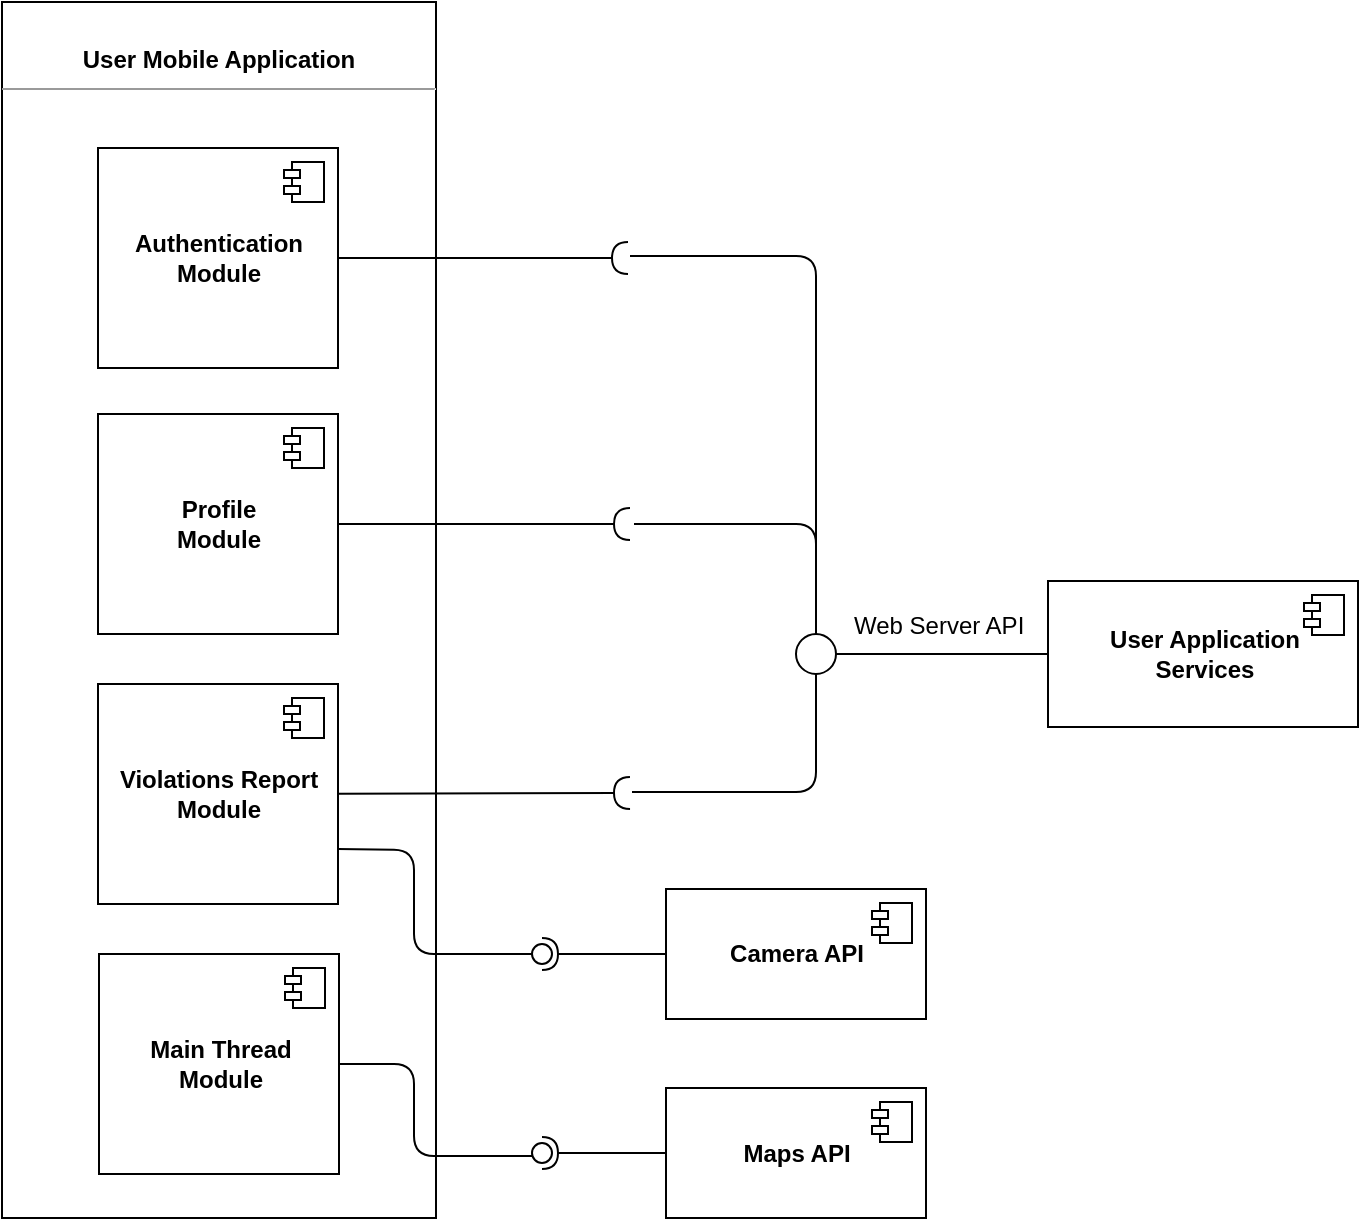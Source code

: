 <mxfile version="12.3.2" type="device" pages="1"><diagram id="V_Z0j45es7W_eDkyF3mq" name="Page-1"><mxGraphModel dx="1408" dy="808" grid="0" gridSize="10" guides="1" tooltips="1" connect="1" arrows="1" fold="1" page="1" pageScale="1" pageWidth="827" pageHeight="1169" math="0" shadow="0"><root><mxCell id="0"/><mxCell id="1" parent="0"/><mxCell id="rL7GKfRHslyZWVEl4GQ7-12" value="&lt;p style=&quot;margin: 0px ; margin-top: 4px ; text-align: center&quot;&gt;&lt;b&gt;&lt;br&gt;&lt;/b&gt;&lt;/p&gt;&lt;p style=&quot;margin: 0px ; margin-top: 4px ; text-align: center&quot;&gt;&lt;b&gt;User Mobile Application&lt;/b&gt;&lt;br&gt;&lt;/p&gt;&lt;hr size=&quot;1&quot;&gt;&lt;p style=&quot;margin: 0px ; margin-left: 4px&quot;&gt;&lt;br&gt;&lt;/p&gt;" style="verticalAlign=top;align=left;overflow=fill;fontSize=12;fontFamily=Helvetica;html=1;" parent="1" vertex="1"><mxGeometry x="367" y="34" width="217" height="608" as="geometry"/></mxCell><mxCell id="rL7GKfRHslyZWVEl4GQ7-18" value="&lt;b&gt;Profile&lt;br&gt;Module&lt;br&gt;&lt;/b&gt;" style="html=1;" parent="1" vertex="1"><mxGeometry x="415" y="240" width="120" height="110" as="geometry"/></mxCell><mxCell id="rL7GKfRHslyZWVEl4GQ7-19" value="" style="shape=component;jettyWidth=8;jettyHeight=4;" parent="rL7GKfRHslyZWVEl4GQ7-18" vertex="1"><mxGeometry x="1" width="20" height="20" relative="1" as="geometry"><mxPoint x="-27" y="7" as="offset"/></mxGeometry></mxCell><mxCell id="rL7GKfRHslyZWVEl4GQ7-16" value="&lt;b&gt;Authentication&lt;br&gt;Module&lt;/b&gt;" style="html=1;" parent="1" vertex="1"><mxGeometry x="415" y="107" width="120" height="110" as="geometry"/></mxCell><mxCell id="rL7GKfRHslyZWVEl4GQ7-17" value="" style="shape=component;jettyWidth=8;jettyHeight=4;" parent="rL7GKfRHslyZWVEl4GQ7-16" vertex="1"><mxGeometry x="1" width="20" height="20" relative="1" as="geometry"><mxPoint x="-27" y="7" as="offset"/></mxGeometry></mxCell><mxCell id="rL7GKfRHslyZWVEl4GQ7-79" value="&lt;b&gt;User Application&lt;br&gt;Services&lt;br&gt;&lt;/b&gt;" style="html=1;" parent="1" vertex="1"><mxGeometry x="890" y="323.5" width="155" height="73" as="geometry"/></mxCell><mxCell id="rL7GKfRHslyZWVEl4GQ7-80" value="" style="shape=component;jettyWidth=8;jettyHeight=4;" parent="rL7GKfRHslyZWVEl4GQ7-79" vertex="1"><mxGeometry x="1" width="20" height="20" relative="1" as="geometry"><mxPoint x="-27" y="7" as="offset"/></mxGeometry></mxCell><mxCell id="rL7GKfRHslyZWVEl4GQ7-85" value="" style="edgeStyle=orthogonalEdgeStyle;rounded=0;jumpStyle=none;orthogonalLoop=1;jettySize=auto;html=1;endArrow=none;endFill=0;" parent="1" source="rL7GKfRHslyZWVEl4GQ7-82" target="rL7GKfRHslyZWVEl4GQ7-79" edge="1"><mxGeometry relative="1" as="geometry"><mxPoint x="1045" y="283" as="targetPoint"/></mxGeometry></mxCell><mxCell id="rL7GKfRHslyZWVEl4GQ7-82" value="" style="verticalLabelPosition=bottom;verticalAlign=top;html=1;strokeWidth=1;shape=mxgraph.flowchart.on-page_reference;fillColor=none;strokeColor=#000000;" parent="1" vertex="1"><mxGeometry x="764" y="350" width="20" height="20" as="geometry"/></mxCell><mxCell id="rL7GKfRHslyZWVEl4GQ7-83" value="Web Server API" style="text;html=1;resizable=0;points=[];autosize=1;align=left;verticalAlign=top;spacingTop=-4;" parent="1" vertex="1"><mxGeometry x="790.5" y="336" width="95" height="14" as="geometry"/></mxCell><mxCell id="AlO7pYM46LBKCUvQ-NOe-10" value="" style="rounded=0;orthogonalLoop=1;jettySize=auto;html=1;endArrow=halfCircle;endFill=0;entryX=0.5;entryY=0.5;entryDx=0;entryDy=0;endSize=6;strokeWidth=1;" parent="1" source="rL7GKfRHslyZWVEl4GQ7-16" edge="1"><mxGeometry relative="1" as="geometry"><mxPoint x="663" y="162" as="sourcePoint"/><mxPoint x="680" y="162" as="targetPoint"/></mxGeometry></mxCell><mxCell id="AlO7pYM46LBKCUvQ-NOe-30" value="" style="rounded=0;orthogonalLoop=1;jettySize=auto;html=1;endArrow=halfCircle;endFill=0;endSize=6;strokeWidth=1;" parent="1" source="rL7GKfRHslyZWVEl4GQ7-18" edge="1"><mxGeometry relative="1" as="geometry"><mxPoint x="540" y="295" as="sourcePoint"/><mxPoint x="681" y="295" as="targetPoint"/></mxGeometry></mxCell><mxCell id="AlO7pYM46LBKCUvQ-NOe-38" value="" style="endArrow=none;html=1;entryX=0.5;entryY=0;entryDx=0;entryDy=0;entryPerimeter=0;" parent="1" target="rL7GKfRHslyZWVEl4GQ7-82" edge="1"><mxGeometry width="50" height="50" relative="1" as="geometry"><mxPoint x="683" y="295" as="sourcePoint"/><mxPoint x="797" y="303" as="targetPoint"/><Array as="points"><mxPoint x="774" y="295"/></Array></mxGeometry></mxCell><mxCell id="AlO7pYM46LBKCUvQ-NOe-39" value="" style="endArrow=none;html=1;entryX=0.5;entryY=0;entryDx=0;entryDy=0;entryPerimeter=0;" parent="1" target="rL7GKfRHslyZWVEl4GQ7-82" edge="1"><mxGeometry width="50" height="50" relative="1" as="geometry"><mxPoint x="681" y="161" as="sourcePoint"/><mxPoint x="742" y="150" as="targetPoint"/><Array as="points"><mxPoint x="774" y="161"/></Array></mxGeometry></mxCell><mxCell id="AlO7pYM46LBKCUvQ-NOe-40" value="&lt;b&gt;Violations Report&lt;br&gt;Module&lt;br&gt;&lt;/b&gt;" style="html=1;" parent="1" vertex="1"><mxGeometry x="415" y="375" width="120" height="110" as="geometry"/></mxCell><mxCell id="AlO7pYM46LBKCUvQ-NOe-41" value="" style="shape=component;jettyWidth=8;jettyHeight=4;" parent="AlO7pYM46LBKCUvQ-NOe-40" vertex="1"><mxGeometry x="1" width="20" height="20" relative="1" as="geometry"><mxPoint x="-27" y="7" as="offset"/></mxGeometry></mxCell><mxCell id="AlO7pYM46LBKCUvQ-NOe-42" value="" style="rounded=0;orthogonalLoop=1;jettySize=auto;html=1;endArrow=halfCircle;endFill=0;endSize=6;strokeWidth=1;" parent="1" source="AlO7pYM46LBKCUvQ-NOe-40" edge="1"><mxGeometry relative="1" as="geometry"><mxPoint x="535" y="429.5" as="sourcePoint"/><mxPoint x="681" y="429.5" as="targetPoint"/></mxGeometry></mxCell><mxCell id="AlO7pYM46LBKCUvQ-NOe-43" value="" style="endArrow=none;html=1;entryX=0.5;entryY=1;entryDx=0;entryDy=0;entryPerimeter=0;" parent="1" target="rL7GKfRHslyZWVEl4GQ7-82" edge="1"><mxGeometry width="50" height="50" relative="1" as="geometry"><mxPoint x="682" y="429" as="sourcePoint"/><mxPoint x="955" y="429" as="targetPoint"/><Array as="points"><mxPoint x="774" y="429"/></Array></mxGeometry></mxCell><mxCell id="uHU9jeA4dwuAZ8V2xsSQ-2" value="&lt;b&gt;Main Thread&lt;br&gt;Module&lt;br&gt;&lt;/b&gt;" style="html=1;" vertex="1" parent="1"><mxGeometry x="415.5" y="510" width="120" height="110" as="geometry"/></mxCell><mxCell id="uHU9jeA4dwuAZ8V2xsSQ-3" value="" style="shape=component;jettyWidth=8;jettyHeight=4;" vertex="1" parent="uHU9jeA4dwuAZ8V2xsSQ-2"><mxGeometry x="1" width="20" height="20" relative="1" as="geometry"><mxPoint x="-27" y="7" as="offset"/></mxGeometry></mxCell><mxCell id="uHU9jeA4dwuAZ8V2xsSQ-5" value="&lt;b&gt;Camera API&lt;/b&gt;" style="html=1;" vertex="1" parent="1"><mxGeometry x="699" y="477.5" width="130" height="65" as="geometry"/></mxCell><mxCell id="uHU9jeA4dwuAZ8V2xsSQ-6" value="" style="shape=component;jettyWidth=8;jettyHeight=4;" vertex="1" parent="uHU9jeA4dwuAZ8V2xsSQ-5"><mxGeometry x="1" width="20" height="20" relative="1" as="geometry"><mxPoint x="-27" y="7" as="offset"/></mxGeometry></mxCell><mxCell id="uHU9jeA4dwuAZ8V2xsSQ-7" value="&lt;b&gt;Maps API&lt;/b&gt;" style="html=1;" vertex="1" parent="1"><mxGeometry x="699" y="577" width="130" height="65" as="geometry"/></mxCell><mxCell id="uHU9jeA4dwuAZ8V2xsSQ-8" value="" style="shape=component;jettyWidth=8;jettyHeight=4;" vertex="1" parent="uHU9jeA4dwuAZ8V2xsSQ-7"><mxGeometry x="1" width="20" height="20" relative="1" as="geometry"><mxPoint x="-27" y="7" as="offset"/></mxGeometry></mxCell><mxCell id="uHU9jeA4dwuAZ8V2xsSQ-9" value="" style="orthogonalLoop=1;jettySize=auto;html=1;endArrow=none;endFill=0;exitX=1;exitY=0.75;exitDx=0;exitDy=0;rounded=1;" edge="1" target="uHU9jeA4dwuAZ8V2xsSQ-11" parent="1" source="AlO7pYM46LBKCUvQ-NOe-40"><mxGeometry relative="1" as="geometry"><mxPoint x="622" y="515" as="sourcePoint"/><Array as="points"><mxPoint x="573" y="458"/><mxPoint x="573" y="510"/></Array></mxGeometry></mxCell><mxCell id="uHU9jeA4dwuAZ8V2xsSQ-10" value="" style="rounded=0;orthogonalLoop=1;jettySize=auto;html=1;endArrow=halfCircle;endFill=0;entryX=0.5;entryY=0.5;entryDx=0;entryDy=0;endSize=6;strokeWidth=1;exitX=0;exitY=0.5;exitDx=0;exitDy=0;" edge="1" target="uHU9jeA4dwuAZ8V2xsSQ-11" parent="1" source="uHU9jeA4dwuAZ8V2xsSQ-5"><mxGeometry relative="1" as="geometry"><mxPoint x="662" y="515" as="sourcePoint"/></mxGeometry></mxCell><mxCell id="uHU9jeA4dwuAZ8V2xsSQ-11" value="" style="ellipse;whiteSpace=wrap;html=1;fontFamily=Helvetica;fontSize=12;fontColor=#000000;align=center;strokeColor=#000000;fillColor=#ffffff;points=[];aspect=fixed;resizable=0;" vertex="1" parent="1"><mxGeometry x="632" y="505" width="10" height="10" as="geometry"/></mxCell><mxCell id="uHU9jeA4dwuAZ8V2xsSQ-20" value="" style="orthogonalLoop=1;jettySize=auto;html=1;endArrow=none;endFill=0;rounded=1;exitX=1;exitY=0.5;exitDx=0;exitDy=0;" edge="1" parent="1" source="uHU9jeA4dwuAZ8V2xsSQ-2"><mxGeometry relative="1" as="geometry"><mxPoint x="535" y="558.5" as="sourcePoint"/><mxPoint x="632" y="611" as="targetPoint"/><Array as="points"><mxPoint x="573" y="565"/><mxPoint x="573" y="611"/></Array></mxGeometry></mxCell><mxCell id="uHU9jeA4dwuAZ8V2xsSQ-23" value="" style="ellipse;whiteSpace=wrap;html=1;fontFamily=Helvetica;fontSize=12;fontColor=#000000;align=center;strokeColor=#000000;fillColor=#ffffff;points=[];aspect=fixed;resizable=0;" vertex="1" parent="1"><mxGeometry x="632" y="604.5" width="10" height="10" as="geometry"/></mxCell><mxCell id="uHU9jeA4dwuAZ8V2xsSQ-24" value="" style="rounded=0;orthogonalLoop=1;jettySize=auto;html=1;endArrow=halfCircle;endFill=0;entryX=0.5;entryY=0.5;entryDx=0;entryDy=0;endSize=6;strokeWidth=1;" edge="1" parent="1" source="uHU9jeA4dwuAZ8V2xsSQ-7" target="uHU9jeA4dwuAZ8V2xsSQ-23"><mxGeometry relative="1" as="geometry"><mxPoint x="699" y="610.268" as="sourcePoint"/><mxPoint x="637" y="611" as="targetPoint"/></mxGeometry></mxCell></root></mxGraphModel></diagram></mxfile>
